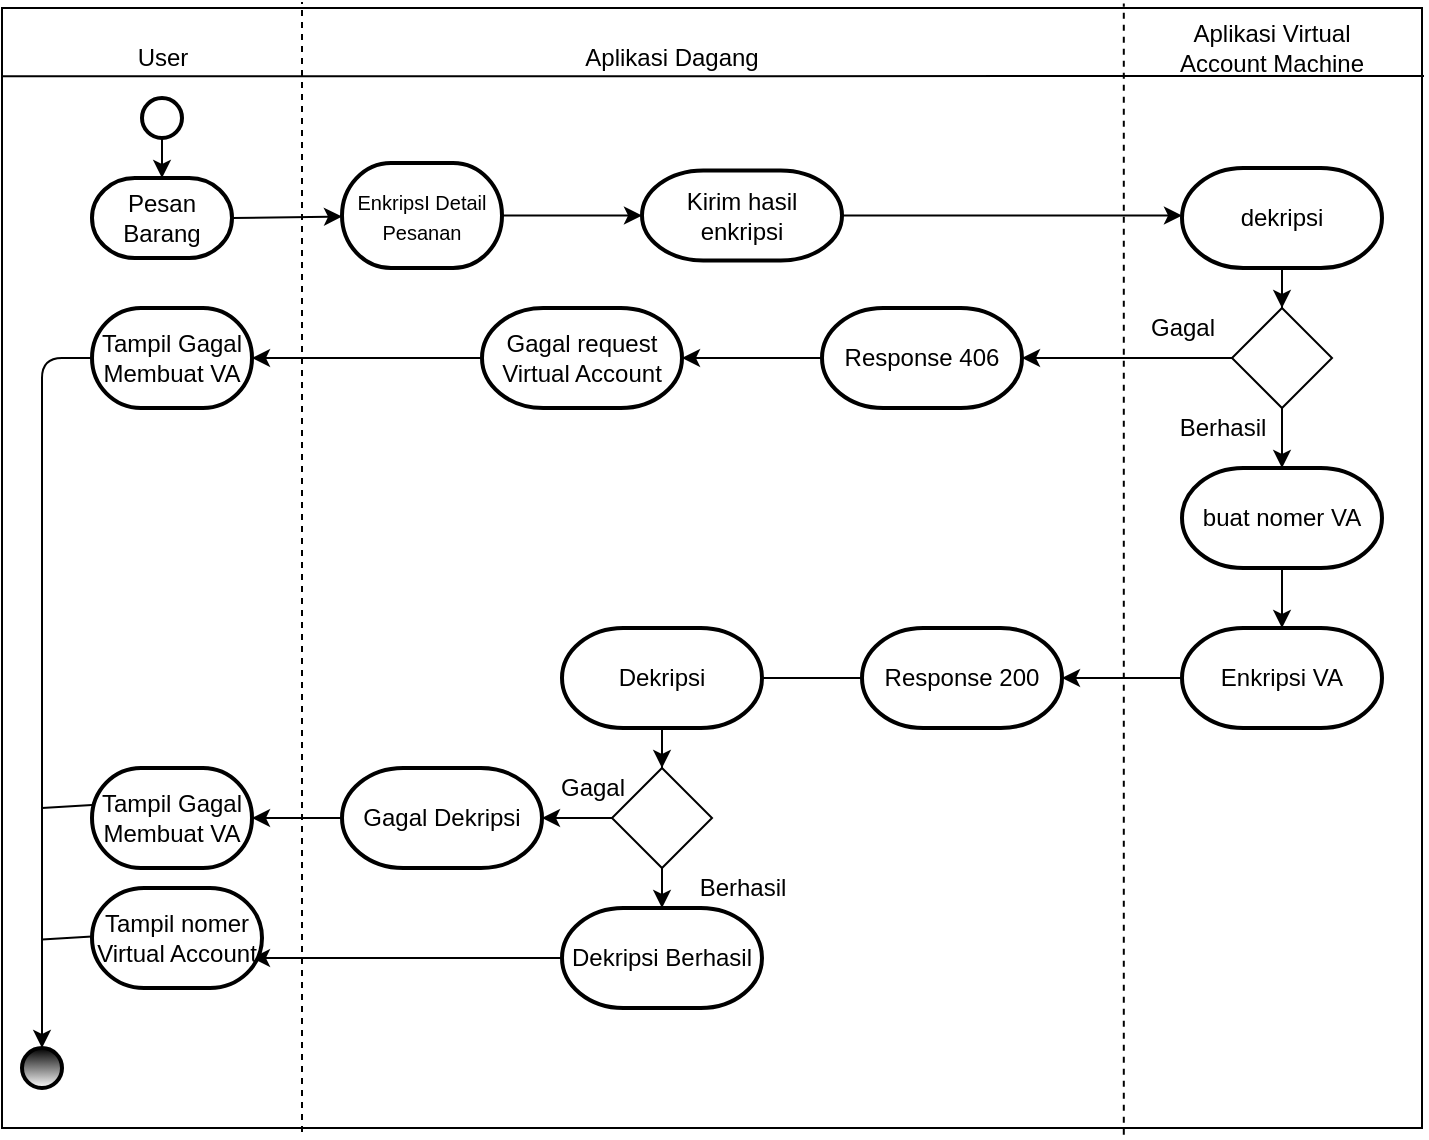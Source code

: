 <mxfile version="14.8.5" type="github">
  <diagram id="YXzSwUR6wHal7Te_DF6B" name="Page-1">
    <mxGraphModel dx="1185" dy="614" grid="1" gridSize="10" guides="1" tooltips="1" connect="1" arrows="1" fold="1" page="1" pageScale="1" pageWidth="850" pageHeight="1100" math="0" shadow="0">
      <root>
        <mxCell id="0" />
        <mxCell id="1" parent="0" />
        <mxCell id="eMN1RkN4FJwKfcpz4_oh-1" value="" style="rounded=0;whiteSpace=wrap;html=1;direction=south;" vertex="1" parent="1">
          <mxGeometry x="190" y="110" width="710" height="560" as="geometry" />
        </mxCell>
        <mxCell id="eMN1RkN4FJwKfcpz4_oh-2" value="Pesan Barang" style="strokeWidth=2;html=1;shape=mxgraph.flowchart.terminator;whiteSpace=wrap;" vertex="1" parent="1">
          <mxGeometry x="235" y="195" width="70" height="40" as="geometry" />
        </mxCell>
        <mxCell id="eMN1RkN4FJwKfcpz4_oh-3" value="" style="strokeWidth=2;html=1;shape=mxgraph.flowchart.start_2;whiteSpace=wrap;" vertex="1" parent="1">
          <mxGeometry x="260" y="155" width="20" height="20" as="geometry" />
        </mxCell>
        <mxCell id="eMN1RkN4FJwKfcpz4_oh-5" value="" style="endArrow=none;dashed=1;html=1;" edge="1" parent="1">
          <mxGeometry width="50" height="50" relative="1" as="geometry">
            <mxPoint x="340" y="672" as="sourcePoint" />
            <mxPoint x="340" y="107" as="targetPoint" />
          </mxGeometry>
        </mxCell>
        <mxCell id="eMN1RkN4FJwKfcpz4_oh-7" value="" style="endArrow=classic;html=1;exitX=0.5;exitY=1;exitDx=0;exitDy=0;exitPerimeter=0;entryX=0.5;entryY=0;entryDx=0;entryDy=0;entryPerimeter=0;" edge="1" parent="1" source="eMN1RkN4FJwKfcpz4_oh-3" target="eMN1RkN4FJwKfcpz4_oh-2">
          <mxGeometry width="50" height="50" relative="1" as="geometry">
            <mxPoint x="310" y="310" as="sourcePoint" />
            <mxPoint x="360" y="260" as="targetPoint" />
          </mxGeometry>
        </mxCell>
        <mxCell id="eMN1RkN4FJwKfcpz4_oh-10" value="User" style="text;html=1;align=center;verticalAlign=middle;resizable=0;points=[];autosize=1;strokeColor=none;" vertex="1" parent="1">
          <mxGeometry x="250" y="125" width="40" height="20" as="geometry" />
        </mxCell>
        <mxCell id="eMN1RkN4FJwKfcpz4_oh-12" value="" style="endArrow=none;dashed=1;html=1;exitX=1.006;exitY=0.21;exitDx=0;exitDy=0;exitPerimeter=0;entryX=-0.004;entryY=0.21;entryDx=0;entryDy=0;entryPerimeter=0;" edge="1" parent="1" source="eMN1RkN4FJwKfcpz4_oh-1" target="eMN1RkN4FJwKfcpz4_oh-1">
          <mxGeometry width="50" height="50" relative="1" as="geometry">
            <mxPoint x="510.0" y="738.54" as="sourcePoint" />
            <mxPoint x="751" y="100" as="targetPoint" />
          </mxGeometry>
        </mxCell>
        <mxCell id="eMN1RkN4FJwKfcpz4_oh-14" value="" style="endArrow=classic;html=1;exitX=1;exitY=0.5;exitDx=0;exitDy=0;exitPerimeter=0;" edge="1" parent="1" source="eMN1RkN4FJwKfcpz4_oh-2" target="eMN1RkN4FJwKfcpz4_oh-17">
          <mxGeometry width="50" height="50" relative="1" as="geometry">
            <mxPoint x="300" y="220" as="sourcePoint" />
            <mxPoint x="360" y="215" as="targetPoint" />
          </mxGeometry>
        </mxCell>
        <mxCell id="eMN1RkN4FJwKfcpz4_oh-17" value="&lt;font style=&quot;font-size: 10px&quot;&gt;EnkripsI Detail Pesanan&lt;/font&gt;" style="strokeWidth=2;html=1;shape=mxgraph.flowchart.terminator;whiteSpace=wrap;" vertex="1" parent="1">
          <mxGeometry x="360" y="187.5" width="80" height="52.5" as="geometry" />
        </mxCell>
        <mxCell id="eMN1RkN4FJwKfcpz4_oh-18" value="Kirim hasil enkripsi" style="strokeWidth=2;html=1;shape=mxgraph.flowchart.terminator;whiteSpace=wrap;" vertex="1" parent="1">
          <mxGeometry x="510" y="191.25" width="100" height="45" as="geometry" />
        </mxCell>
        <mxCell id="eMN1RkN4FJwKfcpz4_oh-19" value="" style="endArrow=classic;html=1;exitX=1;exitY=0.5;exitDx=0;exitDy=0;exitPerimeter=0;entryX=0;entryY=0.5;entryDx=0;entryDy=0;entryPerimeter=0;" edge="1" parent="1" source="eMN1RkN4FJwKfcpz4_oh-17" target="eMN1RkN4FJwKfcpz4_oh-18">
          <mxGeometry width="50" height="50" relative="1" as="geometry">
            <mxPoint x="415" y="247.5" as="sourcePoint" />
            <mxPoint x="415" y="290" as="targetPoint" />
          </mxGeometry>
        </mxCell>
        <mxCell id="eMN1RkN4FJwKfcpz4_oh-24" value="" style="endArrow=classic;html=1;exitX=1;exitY=0.5;exitDx=0;exitDy=0;exitPerimeter=0;entryX=0;entryY=0.5;entryDx=0;entryDy=0;entryPerimeter=0;" edge="1" parent="1" source="eMN1RkN4FJwKfcpz4_oh-18">
          <mxGeometry width="50" height="50" relative="1" as="geometry">
            <mxPoint x="670" y="260.47" as="sourcePoint" />
            <mxPoint x="780" y="213.75" as="targetPoint" />
          </mxGeometry>
        </mxCell>
        <mxCell id="eMN1RkN4FJwKfcpz4_oh-31" style="edgeStyle=orthogonalEdgeStyle;rounded=0;orthogonalLoop=1;jettySize=auto;html=1;" edge="1" parent="1" source="eMN1RkN4FJwKfcpz4_oh-27" target="eMN1RkN4FJwKfcpz4_oh-28">
          <mxGeometry relative="1" as="geometry" />
        </mxCell>
        <mxCell id="eMN1RkN4FJwKfcpz4_oh-27" value="dekripsi" style="strokeWidth=2;html=1;shape=mxgraph.flowchart.terminator;whiteSpace=wrap;" vertex="1" parent="1">
          <mxGeometry x="780" y="190" width="100" height="50" as="geometry" />
        </mxCell>
        <mxCell id="eMN1RkN4FJwKfcpz4_oh-30" style="edgeStyle=orthogonalEdgeStyle;rounded=0;orthogonalLoop=1;jettySize=auto;html=1;" edge="1" parent="1" source="eMN1RkN4FJwKfcpz4_oh-28" target="eMN1RkN4FJwKfcpz4_oh-29">
          <mxGeometry relative="1" as="geometry" />
        </mxCell>
        <mxCell id="eMN1RkN4FJwKfcpz4_oh-35" style="edgeStyle=orthogonalEdgeStyle;rounded=0;orthogonalLoop=1;jettySize=auto;html=1;entryX=1;entryY=0.5;entryDx=0;entryDy=0;entryPerimeter=0;" edge="1" parent="1" source="eMN1RkN4FJwKfcpz4_oh-28" target="eMN1RkN4FJwKfcpz4_oh-34">
          <mxGeometry relative="1" as="geometry" />
        </mxCell>
        <mxCell id="eMN1RkN4FJwKfcpz4_oh-28" value="" style="rhombus;whiteSpace=wrap;html=1;" vertex="1" parent="1">
          <mxGeometry x="805" y="260" width="50" height="50" as="geometry" />
        </mxCell>
        <mxCell id="eMN1RkN4FJwKfcpz4_oh-41" style="edgeStyle=orthogonalEdgeStyle;rounded=0;orthogonalLoop=1;jettySize=auto;html=1;entryX=0.5;entryY=0;entryDx=0;entryDy=0;entryPerimeter=0;" edge="1" parent="1" source="eMN1RkN4FJwKfcpz4_oh-29" target="eMN1RkN4FJwKfcpz4_oh-37">
          <mxGeometry relative="1" as="geometry" />
        </mxCell>
        <mxCell id="eMN1RkN4FJwKfcpz4_oh-29" value="buat nomer VA" style="strokeWidth=2;html=1;shape=mxgraph.flowchart.terminator;whiteSpace=wrap;" vertex="1" parent="1">
          <mxGeometry x="780" y="340" width="100" height="50" as="geometry" />
        </mxCell>
        <mxCell id="eMN1RkN4FJwKfcpz4_oh-32" value="Berhasil" style="text;html=1;align=center;verticalAlign=middle;resizable=0;points=[];autosize=1;strokeColor=none;" vertex="1" parent="1">
          <mxGeometry x="770" y="310" width="60" height="20" as="geometry" />
        </mxCell>
        <mxCell id="eMN1RkN4FJwKfcpz4_oh-39" style="edgeStyle=orthogonalEdgeStyle;rounded=0;orthogonalLoop=1;jettySize=auto;html=1;" edge="1" parent="1" source="eMN1RkN4FJwKfcpz4_oh-34" target="eMN1RkN4FJwKfcpz4_oh-38">
          <mxGeometry relative="1" as="geometry" />
        </mxCell>
        <mxCell id="eMN1RkN4FJwKfcpz4_oh-34" value="Response 406" style="strokeWidth=2;html=1;shape=mxgraph.flowchart.terminator;whiteSpace=wrap;" vertex="1" parent="1">
          <mxGeometry x="600" y="260" width="100" height="50" as="geometry" />
        </mxCell>
        <mxCell id="eMN1RkN4FJwKfcpz4_oh-43" style="edgeStyle=orthogonalEdgeStyle;rounded=0;orthogonalLoop=1;jettySize=auto;html=1;" edge="1" parent="1" source="eMN1RkN4FJwKfcpz4_oh-37" target="eMN1RkN4FJwKfcpz4_oh-42">
          <mxGeometry relative="1" as="geometry" />
        </mxCell>
        <mxCell id="eMN1RkN4FJwKfcpz4_oh-37" value="Enkripsi VA" style="strokeWidth=2;html=1;shape=mxgraph.flowchart.terminator;whiteSpace=wrap;" vertex="1" parent="1">
          <mxGeometry x="780" y="420" width="100" height="50" as="geometry" />
        </mxCell>
        <mxCell id="eMN1RkN4FJwKfcpz4_oh-51" style="edgeStyle=orthogonalEdgeStyle;rounded=0;orthogonalLoop=1;jettySize=auto;html=1;entryX=1;entryY=0.5;entryDx=0;entryDy=0;entryPerimeter=0;" edge="1" parent="1" source="eMN1RkN4FJwKfcpz4_oh-38" target="eMN1RkN4FJwKfcpz4_oh-50">
          <mxGeometry relative="1" as="geometry" />
        </mxCell>
        <mxCell id="eMN1RkN4FJwKfcpz4_oh-38" value="Gagal request Virtual Account" style="strokeWidth=2;html=1;shape=mxgraph.flowchart.terminator;whiteSpace=wrap;" vertex="1" parent="1">
          <mxGeometry x="430" y="260" width="100" height="50" as="geometry" />
        </mxCell>
        <mxCell id="eMN1RkN4FJwKfcpz4_oh-40" value="Gagal" style="text;html=1;align=center;verticalAlign=middle;resizable=0;points=[];autosize=1;strokeColor=none;" vertex="1" parent="1">
          <mxGeometry x="755" y="260" width="50" height="20" as="geometry" />
        </mxCell>
        <mxCell id="eMN1RkN4FJwKfcpz4_oh-45" style="edgeStyle=orthogonalEdgeStyle;rounded=0;orthogonalLoop=1;jettySize=auto;html=1;entryX=0.9;entryY=0.5;entryDx=0;entryDy=0;entryPerimeter=0;" edge="1" parent="1" source="eMN1RkN4FJwKfcpz4_oh-42" target="eMN1RkN4FJwKfcpz4_oh-44">
          <mxGeometry relative="1" as="geometry" />
        </mxCell>
        <mxCell id="eMN1RkN4FJwKfcpz4_oh-42" value="Response 200" style="strokeWidth=2;html=1;shape=mxgraph.flowchart.terminator;whiteSpace=wrap;" vertex="1" parent="1">
          <mxGeometry x="620" y="420" width="100" height="50" as="geometry" />
        </mxCell>
        <mxCell id="eMN1RkN4FJwKfcpz4_oh-52" style="edgeStyle=orthogonalEdgeStyle;rounded=0;orthogonalLoop=1;jettySize=auto;html=1;" edge="1" parent="1" source="eMN1RkN4FJwKfcpz4_oh-44" target="eMN1RkN4FJwKfcpz4_oh-47">
          <mxGeometry relative="1" as="geometry" />
        </mxCell>
        <mxCell id="eMN1RkN4FJwKfcpz4_oh-44" value="Dekripsi" style="strokeWidth=2;html=1;shape=mxgraph.flowchart.terminator;whiteSpace=wrap;" vertex="1" parent="1">
          <mxGeometry x="470" y="420" width="100" height="50" as="geometry" />
        </mxCell>
        <mxCell id="eMN1RkN4FJwKfcpz4_oh-54" style="edgeStyle=orthogonalEdgeStyle;rounded=0;orthogonalLoop=1;jettySize=auto;html=1;entryX=0.5;entryY=0;entryDx=0;entryDy=0;entryPerimeter=0;" edge="1" parent="1" source="eMN1RkN4FJwKfcpz4_oh-47" target="eMN1RkN4FJwKfcpz4_oh-53">
          <mxGeometry relative="1" as="geometry" />
        </mxCell>
        <mxCell id="eMN1RkN4FJwKfcpz4_oh-56" style="edgeStyle=orthogonalEdgeStyle;rounded=0;orthogonalLoop=1;jettySize=auto;html=1;" edge="1" parent="1" source="eMN1RkN4FJwKfcpz4_oh-47" target="eMN1RkN4FJwKfcpz4_oh-55">
          <mxGeometry relative="1" as="geometry" />
        </mxCell>
        <mxCell id="eMN1RkN4FJwKfcpz4_oh-47" value="" style="rhombus;whiteSpace=wrap;html=1;" vertex="1" parent="1">
          <mxGeometry x="495" y="490" width="50" height="50" as="geometry" />
        </mxCell>
        <mxCell id="eMN1RkN4FJwKfcpz4_oh-50" value="Tampil Gagal Membuat VA" style="strokeWidth=2;html=1;shape=mxgraph.flowchart.terminator;whiteSpace=wrap;" vertex="1" parent="1">
          <mxGeometry x="235" y="260" width="80" height="50" as="geometry" />
        </mxCell>
        <mxCell id="eMN1RkN4FJwKfcpz4_oh-63" style="edgeStyle=orthogonalEdgeStyle;rounded=0;orthogonalLoop=1;jettySize=auto;html=1;entryX=0.941;entryY=0.7;entryDx=0;entryDy=0;entryPerimeter=0;" edge="1" parent="1" source="eMN1RkN4FJwKfcpz4_oh-53" target="eMN1RkN4FJwKfcpz4_oh-62">
          <mxGeometry relative="1" as="geometry" />
        </mxCell>
        <mxCell id="eMN1RkN4FJwKfcpz4_oh-53" value="Dekripsi Berhasil" style="strokeWidth=2;html=1;shape=mxgraph.flowchart.terminator;whiteSpace=wrap;" vertex="1" parent="1">
          <mxGeometry x="470" y="560" width="100" height="50" as="geometry" />
        </mxCell>
        <mxCell id="eMN1RkN4FJwKfcpz4_oh-61" style="edgeStyle=orthogonalEdgeStyle;rounded=0;orthogonalLoop=1;jettySize=auto;html=1;entryX=1;entryY=0.5;entryDx=0;entryDy=0;entryPerimeter=0;" edge="1" parent="1" source="eMN1RkN4FJwKfcpz4_oh-55" target="eMN1RkN4FJwKfcpz4_oh-60">
          <mxGeometry relative="1" as="geometry" />
        </mxCell>
        <mxCell id="eMN1RkN4FJwKfcpz4_oh-55" value="Gagal Dekripsi" style="strokeWidth=2;html=1;shape=mxgraph.flowchart.terminator;whiteSpace=wrap;" vertex="1" parent="1">
          <mxGeometry x="360" y="490" width="100" height="50" as="geometry" />
        </mxCell>
        <mxCell id="eMN1RkN4FJwKfcpz4_oh-57" value="Gagal" style="text;html=1;align=center;verticalAlign=middle;resizable=0;points=[];autosize=1;strokeColor=none;" vertex="1" parent="1">
          <mxGeometry x="460" y="490" width="50" height="20" as="geometry" />
        </mxCell>
        <mxCell id="eMN1RkN4FJwKfcpz4_oh-58" value="Berhasil" style="text;html=1;align=center;verticalAlign=middle;resizable=0;points=[];autosize=1;strokeColor=none;" vertex="1" parent="1">
          <mxGeometry x="530" y="540" width="60" height="20" as="geometry" />
        </mxCell>
        <mxCell id="eMN1RkN4FJwKfcpz4_oh-60" value="Tampil Gagal Membuat VA" style="strokeWidth=2;html=1;shape=mxgraph.flowchart.terminator;whiteSpace=wrap;" vertex="1" parent="1">
          <mxGeometry x="235" y="490" width="80" height="50" as="geometry" />
        </mxCell>
        <mxCell id="eMN1RkN4FJwKfcpz4_oh-62" value="Tampil nomer Virtual Account" style="strokeWidth=2;html=1;shape=mxgraph.flowchart.terminator;whiteSpace=wrap;" vertex="1" parent="1">
          <mxGeometry x="235" y="550" width="85" height="50" as="geometry" />
        </mxCell>
        <mxCell id="eMN1RkN4FJwKfcpz4_oh-65" value="" style="strokeWidth=2;html=1;shape=mxgraph.flowchart.start_2;whiteSpace=wrap;gradientColor=#ffffff;fillColor=#000000;" vertex="1" parent="1">
          <mxGeometry x="200" y="630" width="20" height="20" as="geometry" />
        </mxCell>
        <mxCell id="eMN1RkN4FJwKfcpz4_oh-69" value="" style="endArrow=classic;html=1;exitX=0;exitY=0.5;exitDx=0;exitDy=0;exitPerimeter=0;" edge="1" parent="1" source="eMN1RkN4FJwKfcpz4_oh-50">
          <mxGeometry width="50" height="50" relative="1" as="geometry">
            <mxPoint x="230" y="400" as="sourcePoint" />
            <mxPoint x="210" y="630" as="targetPoint" />
            <Array as="points">
              <mxPoint x="210" y="285" />
              <mxPoint x="210" y="470" />
              <mxPoint x="210" y="580" />
              <mxPoint x="210" y="630" />
            </Array>
          </mxGeometry>
        </mxCell>
        <mxCell id="eMN1RkN4FJwKfcpz4_oh-70" value="" style="endArrow=none;html=1;entryX=0;entryY=0.37;entryDx=0;entryDy=0;entryPerimeter=0;" edge="1" parent="1" target="eMN1RkN4FJwKfcpz4_oh-60">
          <mxGeometry width="50" height="50" relative="1" as="geometry">
            <mxPoint x="210" y="510" as="sourcePoint" />
            <mxPoint x="530" y="360" as="targetPoint" />
          </mxGeometry>
        </mxCell>
        <mxCell id="eMN1RkN4FJwKfcpz4_oh-71" value="" style="endArrow=none;html=1;entryX=0;entryY=0.37;entryDx=0;entryDy=0;entryPerimeter=0;" edge="1" parent="1">
          <mxGeometry width="50" height="50" relative="1" as="geometry">
            <mxPoint x="210" y="575.75" as="sourcePoint" />
            <mxPoint x="235" y="574.25" as="targetPoint" />
          </mxGeometry>
        </mxCell>
        <mxCell id="eMN1RkN4FJwKfcpz4_oh-74" value="" style="endArrow=none;html=1;entryX=0.061;entryY=1;entryDx=0;entryDy=0;entryPerimeter=0;" edge="1" parent="1" target="eMN1RkN4FJwKfcpz4_oh-1">
          <mxGeometry width="50" height="50" relative="1" as="geometry">
            <mxPoint x="901" y="144" as="sourcePoint" />
            <mxPoint x="150" y="140" as="targetPoint" />
          </mxGeometry>
        </mxCell>
        <mxCell id="eMN1RkN4FJwKfcpz4_oh-75" value="Aplikasi Dagang" style="text;html=1;strokeColor=none;fillColor=none;align=center;verticalAlign=middle;whiteSpace=wrap;rounded=0;" vertex="1" parent="1">
          <mxGeometry x="470" y="125" width="110" height="20" as="geometry" />
        </mxCell>
        <mxCell id="eMN1RkN4FJwKfcpz4_oh-76" value="Aplikasi Virtual Account Machine" style="text;html=1;strokeColor=none;fillColor=none;align=center;verticalAlign=middle;whiteSpace=wrap;rounded=0;" vertex="1" parent="1">
          <mxGeometry x="770" y="120" width="110" height="20" as="geometry" />
        </mxCell>
      </root>
    </mxGraphModel>
  </diagram>
</mxfile>
